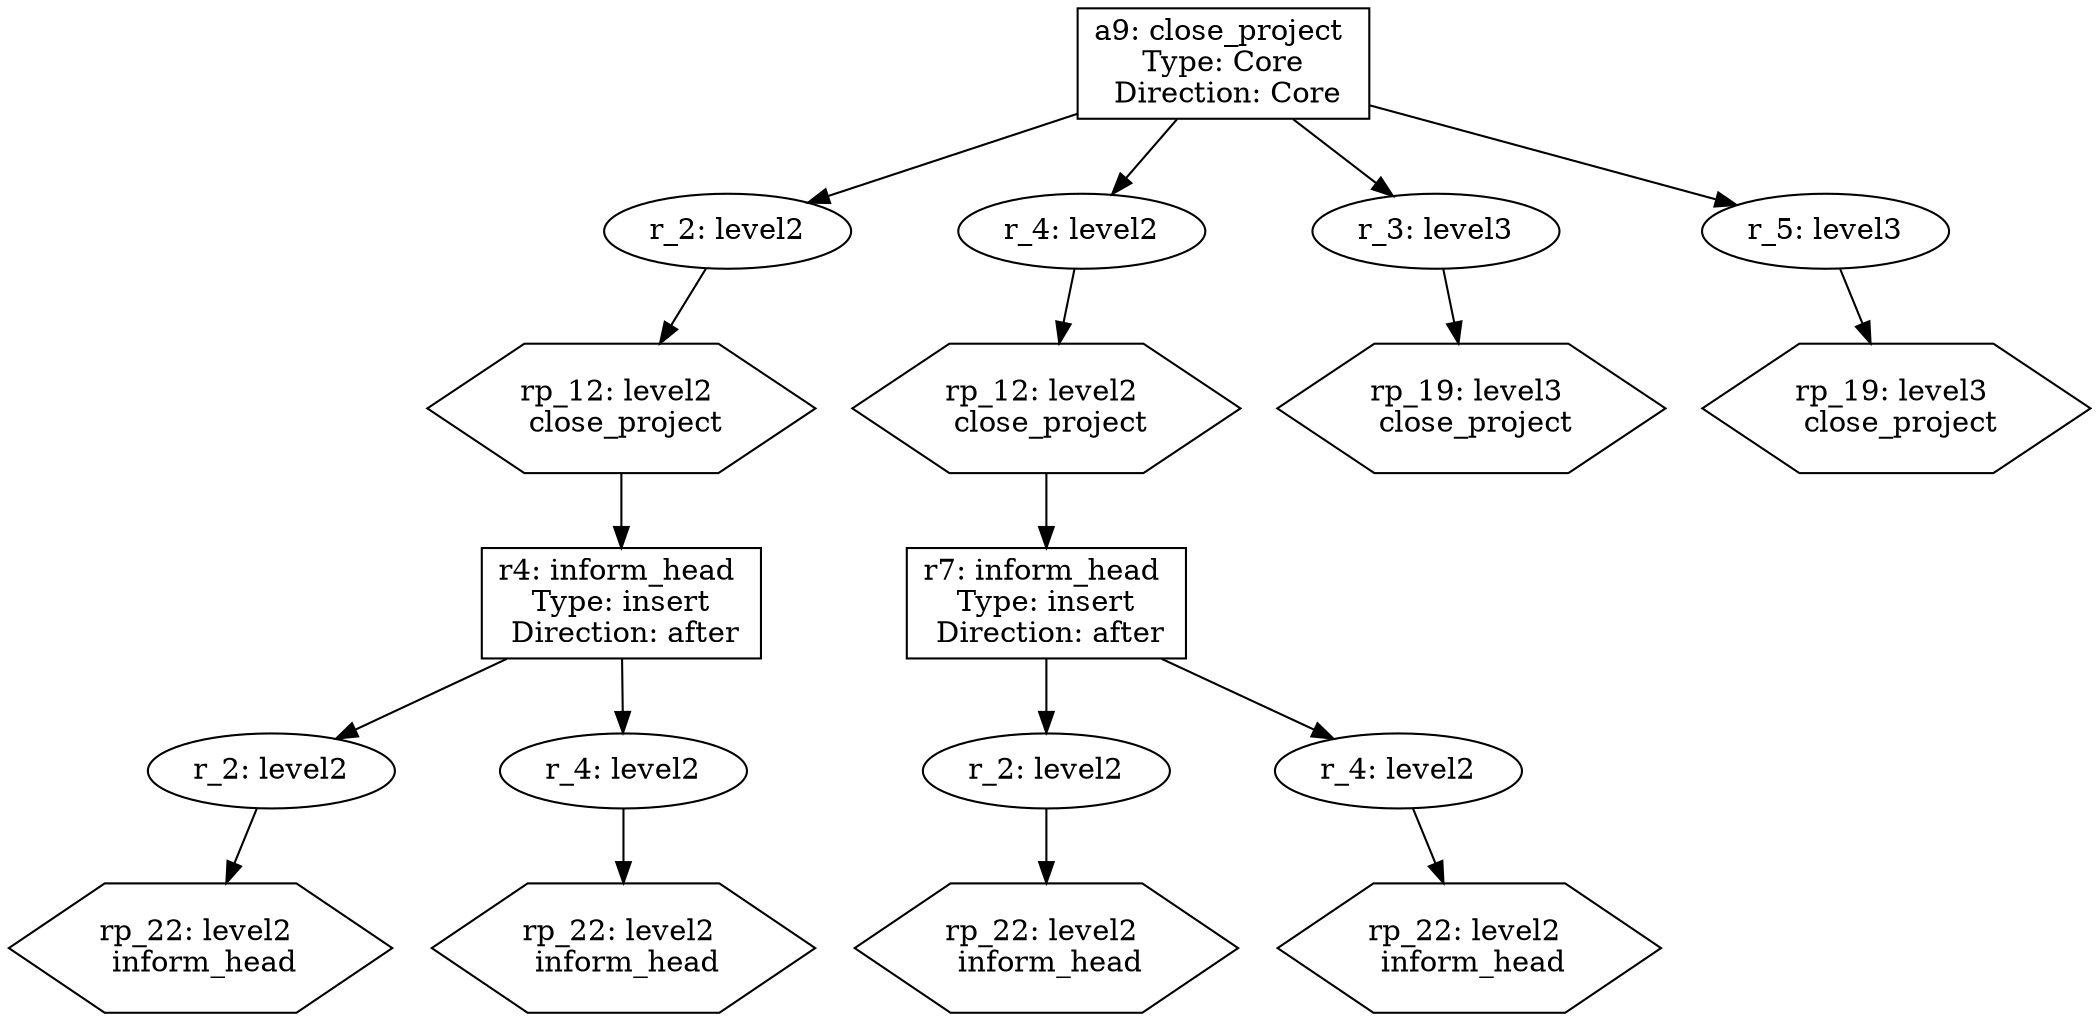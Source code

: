 digraph CallTree {
	"106a0348-c5fc-11ee-a58a-04cf4b795879" [label = "a9: close_project 
 Type: Core 
 Direction: Core" shape=rectangle]	; 
	"106a1446-c5fc-11ee-a58a-04cf4b795879" [label = "r_2: level2"]	; 
	"106a0348-c5fc-11ee-a58a-04cf4b795879" -> "106a1446-c5fc-11ee-a58a-04cf4b795879"	 ;
	"106a19be-c5fc-11ee-a58a-04cf4b795879" [label = "rp_12: level2 
 close_project" shape=polygon sides=6]	; 
	"106a1446-c5fc-11ee-a58a-04cf4b795879" -> "106a19be-c5fc-11ee-a58a-04cf4b795879"	 ;
	"106a1c8e-c5fc-11ee-a58a-04cf4b795879" [label = "r4: inform_head 
 Type: insert 
 Direction: after" shape=rectangle]	; 
	"106a19be-c5fc-11ee-a58a-04cf4b795879" -> "106a1c8e-c5fc-11ee-a58a-04cf4b795879"	 ;
	"106a25d0-c5fc-11ee-a58a-04cf4b795879" [label = "r_2: level2"]	; 
	"106a1c8e-c5fc-11ee-a58a-04cf4b795879" -> "106a25d0-c5fc-11ee-a58a-04cf4b795879"	 ;
	"106a2ab2-c5fc-11ee-a58a-04cf4b795879" [label = "rp_22: level2 
 inform_head" shape=polygon sides=6]	; 
	"106a25d0-c5fc-11ee-a58a-04cf4b795879" -> "106a2ab2-c5fc-11ee-a58a-04cf4b795879"	 ;
	"106a2db4-c5fc-11ee-a58a-04cf4b795879" [label = "r_4: level2"]	; 
	"106a1c8e-c5fc-11ee-a58a-04cf4b795879" -> "106a2db4-c5fc-11ee-a58a-04cf4b795879"	 ;
	"106a3390-c5fc-11ee-a58a-04cf4b795879" [label = "rp_22: level2 
 inform_head" shape=polygon sides=6]	; 
	"106a2db4-c5fc-11ee-a58a-04cf4b795879" -> "106a3390-c5fc-11ee-a58a-04cf4b795879"	 ;
	"106a3700-c5fc-11ee-a58a-04cf4b795879" [label = "r_4: level2"]	; 
	"106a0348-c5fc-11ee-a58a-04cf4b795879" -> "106a3700-c5fc-11ee-a58a-04cf4b795879"	 ;
	"106a3bec-c5fc-11ee-a58a-04cf4b795879" [label = "rp_12: level2 
 close_project" shape=polygon sides=6]	; 
	"106a3700-c5fc-11ee-a58a-04cf4b795879" -> "106a3bec-c5fc-11ee-a58a-04cf4b795879"	 ;
	"106a3e6c-c5fc-11ee-a58a-04cf4b795879" [label = "r7: inform_head 
 Type: insert 
 Direction: after" shape=rectangle]	; 
	"106a3bec-c5fc-11ee-a58a-04cf4b795879" -> "106a3e6c-c5fc-11ee-a58a-04cf4b795879"	 ;
	"106a44b6-c5fc-11ee-a58a-04cf4b795879" [label = "r_2: level2"]	; 
	"106a3e6c-c5fc-11ee-a58a-04cf4b795879" -> "106a44b6-c5fc-11ee-a58a-04cf4b795879"	 ;
	"106a4970-c5fc-11ee-a58a-04cf4b795879" [label = "rp_22: level2 
 inform_head" shape=polygon sides=6]	; 
	"106a44b6-c5fc-11ee-a58a-04cf4b795879" -> "106a4970-c5fc-11ee-a58a-04cf4b795879"	 ;
	"106a4bf0-c5fc-11ee-a58a-04cf4b795879" [label = "r_4: level2"]	; 
	"106a3e6c-c5fc-11ee-a58a-04cf4b795879" -> "106a4bf0-c5fc-11ee-a58a-04cf4b795879"	 ;
	"106a5000-c5fc-11ee-a58a-04cf4b795879" [label = "rp_22: level2 
 inform_head" shape=polygon sides=6]	; 
	"106a4bf0-c5fc-11ee-a58a-04cf4b795879" -> "106a5000-c5fc-11ee-a58a-04cf4b795879"	 ;
	"106a526c-c5fc-11ee-a58a-04cf4b795879" [label = "r_3: level3"]	; 
	"106a0348-c5fc-11ee-a58a-04cf4b795879" -> "106a526c-c5fc-11ee-a58a-04cf4b795879"	 ;
	"106a569a-c5fc-11ee-a58a-04cf4b795879" [label = "rp_19: level3 
 close_project" shape=polygon sides=6]	; 
	"106a526c-c5fc-11ee-a58a-04cf4b795879" -> "106a569a-c5fc-11ee-a58a-04cf4b795879"	 ;
	"106a58fc-c5fc-11ee-a58a-04cf4b795879" [label = "r_5: level3"]	; 
	"106a0348-c5fc-11ee-a58a-04cf4b795879" -> "106a58fc-c5fc-11ee-a58a-04cf4b795879"	 ;
	"106a5d02-c5fc-11ee-a58a-04cf4b795879" [label = "rp_19: level3 
 close_project" shape=polygon sides=6]	; 
	"106a58fc-c5fc-11ee-a58a-04cf4b795879" -> "106a5d02-c5fc-11ee-a58a-04cf4b795879"	 ;
}
